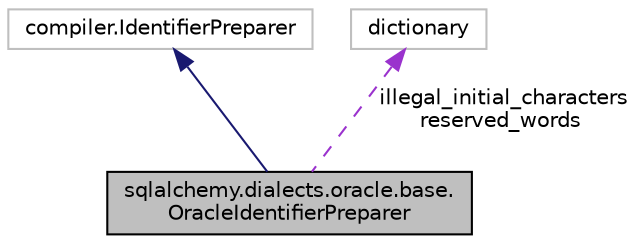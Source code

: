 digraph "sqlalchemy.dialects.oracle.base.OracleIdentifierPreparer"
{
 // LATEX_PDF_SIZE
  edge [fontname="Helvetica",fontsize="10",labelfontname="Helvetica",labelfontsize="10"];
  node [fontname="Helvetica",fontsize="10",shape=record];
  Node1 [label="sqlalchemy.dialects.oracle.base.\lOracleIdentifierPreparer",height=0.2,width=0.4,color="black", fillcolor="grey75", style="filled", fontcolor="black",tooltip=" "];
  Node2 -> Node1 [dir="back",color="midnightblue",fontsize="10",style="solid",fontname="Helvetica"];
  Node2 [label="compiler.IdentifierPreparer",height=0.2,width=0.4,color="grey75", fillcolor="white", style="filled",tooltip=" "];
  Node3 -> Node1 [dir="back",color="darkorchid3",fontsize="10",style="dashed",label=" illegal_initial_characters\nreserved_words" ,fontname="Helvetica"];
  Node3 [label="dictionary",height=0.2,width=0.4,color="grey75", fillcolor="white", style="filled",tooltip=" "];
}
